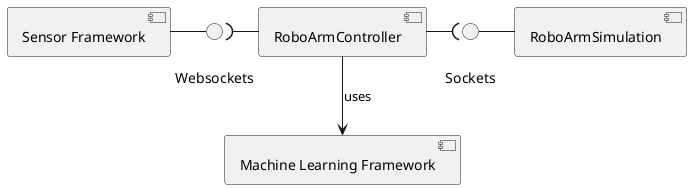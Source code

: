 @startuml

component "Sensor Framework" as SensorFramework

interface "\nWebsockets" as SensorInterface
SensorFramework - SensorInterface

component "RoboArmController"
SensorInterface )- RoboArmController

component "Machine Learning Framework" as MLFramework
RoboArmController --> MLFramework: uses

component RoboArmSimulation

interface "\nSockets" as RoboArmInterface
RoboArmController -( RoboArmInterface
RoboArmInterface - RoboArmSimulation


@enduml
